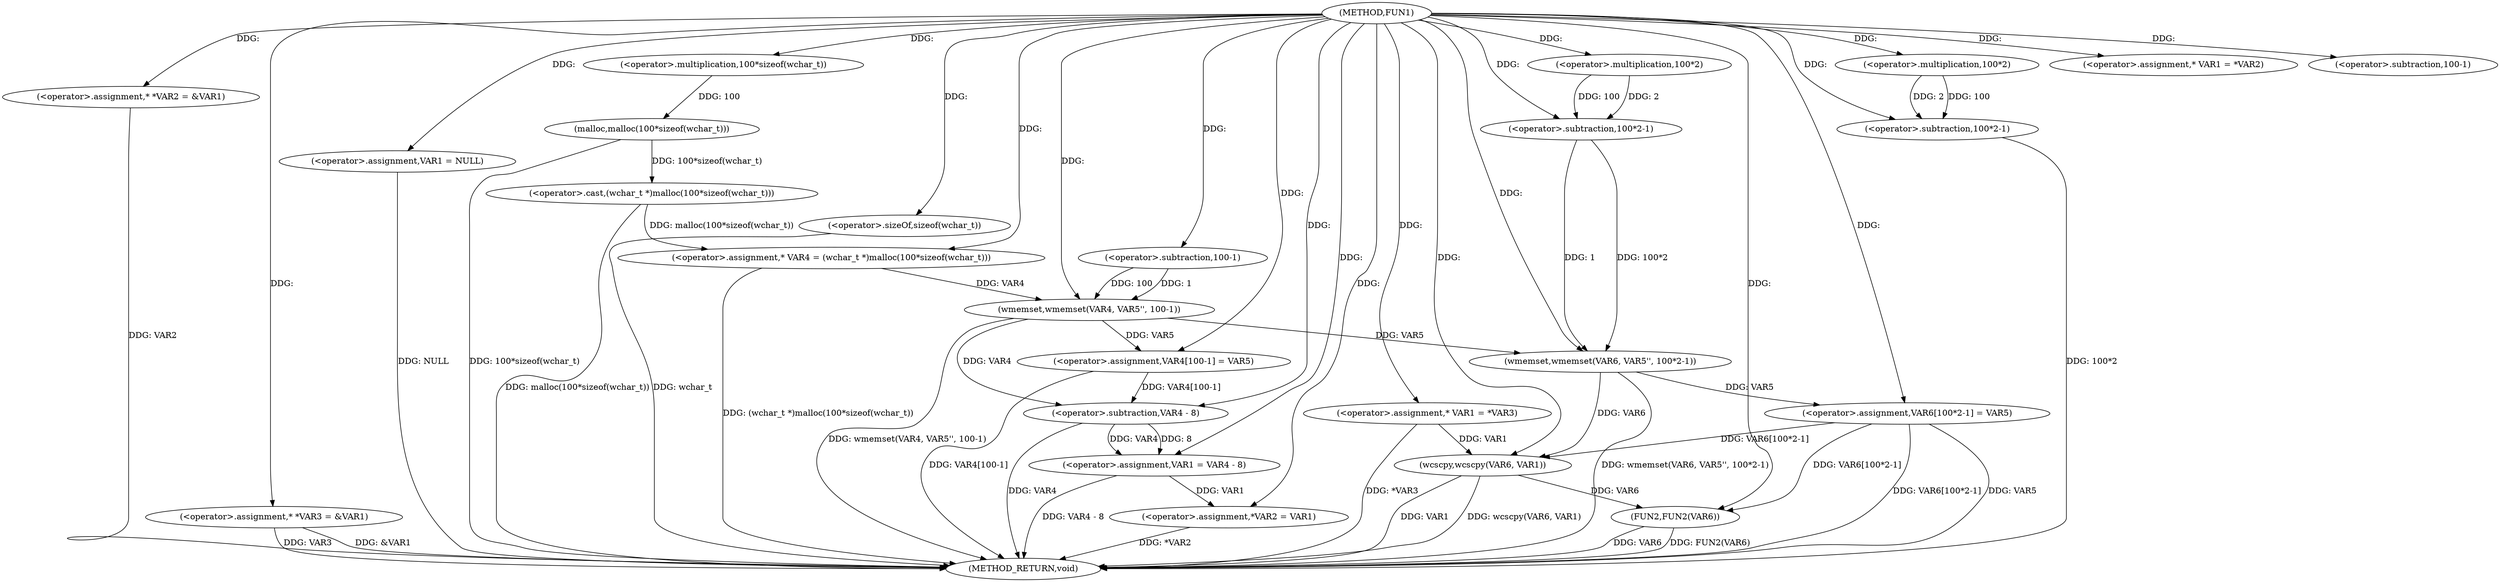 digraph FUN1 {  
"1000100" [label = "(METHOD,FUN1)" ]
"1000185" [label = "(METHOD_RETURN,void)" ]
"1000104" [label = "(<operator>.assignment,* *VAR2 = &VAR1)" ]
"1000109" [label = "(<operator>.assignment,* *VAR3 = &VAR1)" ]
"1000113" [label = "(<operator>.assignment,VAR1 = NULL)" ]
"1000118" [label = "(<operator>.assignment,* VAR1 = *VAR2)" ]
"1000124" [label = "(<operator>.assignment,* VAR4 = (wchar_t *)malloc(100*sizeof(wchar_t)))" ]
"1000126" [label = "(<operator>.cast,(wchar_t *)malloc(100*sizeof(wchar_t)))" ]
"1000128" [label = "(malloc,malloc(100*sizeof(wchar_t)))" ]
"1000129" [label = "(<operator>.multiplication,100*sizeof(wchar_t))" ]
"1000131" [label = "(<operator>.sizeOf,sizeof(wchar_t))" ]
"1000133" [label = "(wmemset,wmemset(VAR4, VAR5'', 100-1))" ]
"1000136" [label = "(<operator>.subtraction,100-1)" ]
"1000139" [label = "(<operator>.assignment,VAR4[100-1] = VAR5)" ]
"1000142" [label = "(<operator>.subtraction,100-1)" ]
"1000146" [label = "(<operator>.assignment,VAR1 = VAR4 - 8)" ]
"1000148" [label = "(<operator>.subtraction,VAR4 - 8)" ]
"1000151" [label = "(<operator>.assignment,*VAR2 = VAR1)" ]
"1000157" [label = "(<operator>.assignment,* VAR1 = *VAR3)" ]
"1000163" [label = "(wmemset,wmemset(VAR6, VAR5'', 100*2-1))" ]
"1000166" [label = "(<operator>.subtraction,100*2-1)" ]
"1000167" [label = "(<operator>.multiplication,100*2)" ]
"1000171" [label = "(<operator>.assignment,VAR6[100*2-1] = VAR5)" ]
"1000174" [label = "(<operator>.subtraction,100*2-1)" ]
"1000175" [label = "(<operator>.multiplication,100*2)" ]
"1000180" [label = "(wcscpy,wcscpy(VAR6, VAR1))" ]
"1000183" [label = "(FUN2,FUN2(VAR6))" ]
  "1000124" -> "1000185"  [ label = "DDG: (wchar_t *)malloc(100*sizeof(wchar_t))"] 
  "1000104" -> "1000185"  [ label = "DDG: VAR2"] 
  "1000128" -> "1000185"  [ label = "DDG: 100*sizeof(wchar_t)"] 
  "1000133" -> "1000185"  [ label = "DDG: wmemset(VAR4, VAR5'', 100-1)"] 
  "1000126" -> "1000185"  [ label = "DDG: malloc(100*sizeof(wchar_t))"] 
  "1000180" -> "1000185"  [ label = "DDG: VAR1"] 
  "1000157" -> "1000185"  [ label = "DDG: *VAR3"] 
  "1000171" -> "1000185"  [ label = "DDG: VAR6[100*2-1]"] 
  "1000171" -> "1000185"  [ label = "DDG: VAR5"] 
  "1000131" -> "1000185"  [ label = "DDG: wchar_t"] 
  "1000139" -> "1000185"  [ label = "DDG: VAR4[100-1]"] 
  "1000183" -> "1000185"  [ label = "DDG: VAR6"] 
  "1000151" -> "1000185"  [ label = "DDG: *VAR2"] 
  "1000113" -> "1000185"  [ label = "DDG: NULL"] 
  "1000180" -> "1000185"  [ label = "DDG: wcscpy(VAR6, VAR1)"] 
  "1000148" -> "1000185"  [ label = "DDG: VAR4"] 
  "1000146" -> "1000185"  [ label = "DDG: VAR4 - 8"] 
  "1000109" -> "1000185"  [ label = "DDG: VAR3"] 
  "1000163" -> "1000185"  [ label = "DDG: wmemset(VAR6, VAR5'', 100*2-1)"] 
  "1000109" -> "1000185"  [ label = "DDG: &VAR1"] 
  "1000183" -> "1000185"  [ label = "DDG: FUN2(VAR6)"] 
  "1000174" -> "1000185"  [ label = "DDG: 100*2"] 
  "1000100" -> "1000104"  [ label = "DDG: "] 
  "1000100" -> "1000109"  [ label = "DDG: "] 
  "1000100" -> "1000113"  [ label = "DDG: "] 
  "1000100" -> "1000118"  [ label = "DDG: "] 
  "1000126" -> "1000124"  [ label = "DDG: malloc(100*sizeof(wchar_t))"] 
  "1000100" -> "1000124"  [ label = "DDG: "] 
  "1000128" -> "1000126"  [ label = "DDG: 100*sizeof(wchar_t)"] 
  "1000129" -> "1000128"  [ label = "DDG: 100"] 
  "1000100" -> "1000129"  [ label = "DDG: "] 
  "1000100" -> "1000131"  [ label = "DDG: "] 
  "1000124" -> "1000133"  [ label = "DDG: VAR4"] 
  "1000100" -> "1000133"  [ label = "DDG: "] 
  "1000136" -> "1000133"  [ label = "DDG: 100"] 
  "1000136" -> "1000133"  [ label = "DDG: 1"] 
  "1000100" -> "1000136"  [ label = "DDG: "] 
  "1000133" -> "1000139"  [ label = "DDG: VAR5"] 
  "1000100" -> "1000139"  [ label = "DDG: "] 
  "1000100" -> "1000142"  [ label = "DDG: "] 
  "1000148" -> "1000146"  [ label = "DDG: VAR4"] 
  "1000148" -> "1000146"  [ label = "DDG: 8"] 
  "1000100" -> "1000146"  [ label = "DDG: "] 
  "1000139" -> "1000148"  [ label = "DDG: VAR4[100-1]"] 
  "1000133" -> "1000148"  [ label = "DDG: VAR4"] 
  "1000100" -> "1000148"  [ label = "DDG: "] 
  "1000146" -> "1000151"  [ label = "DDG: VAR1"] 
  "1000100" -> "1000151"  [ label = "DDG: "] 
  "1000100" -> "1000157"  [ label = "DDG: "] 
  "1000100" -> "1000163"  [ label = "DDG: "] 
  "1000133" -> "1000163"  [ label = "DDG: VAR5"] 
  "1000166" -> "1000163"  [ label = "DDG: 100*2"] 
  "1000166" -> "1000163"  [ label = "DDG: 1"] 
  "1000167" -> "1000166"  [ label = "DDG: 100"] 
  "1000167" -> "1000166"  [ label = "DDG: 2"] 
  "1000100" -> "1000167"  [ label = "DDG: "] 
  "1000100" -> "1000166"  [ label = "DDG: "] 
  "1000163" -> "1000171"  [ label = "DDG: VAR5"] 
  "1000100" -> "1000171"  [ label = "DDG: "] 
  "1000175" -> "1000174"  [ label = "DDG: 100"] 
  "1000175" -> "1000174"  [ label = "DDG: 2"] 
  "1000100" -> "1000175"  [ label = "DDG: "] 
  "1000100" -> "1000174"  [ label = "DDG: "] 
  "1000163" -> "1000180"  [ label = "DDG: VAR6"] 
  "1000171" -> "1000180"  [ label = "DDG: VAR6[100*2-1]"] 
  "1000100" -> "1000180"  [ label = "DDG: "] 
  "1000157" -> "1000180"  [ label = "DDG: VAR1"] 
  "1000171" -> "1000183"  [ label = "DDG: VAR6[100*2-1]"] 
  "1000180" -> "1000183"  [ label = "DDG: VAR6"] 
  "1000100" -> "1000183"  [ label = "DDG: "] 
}
